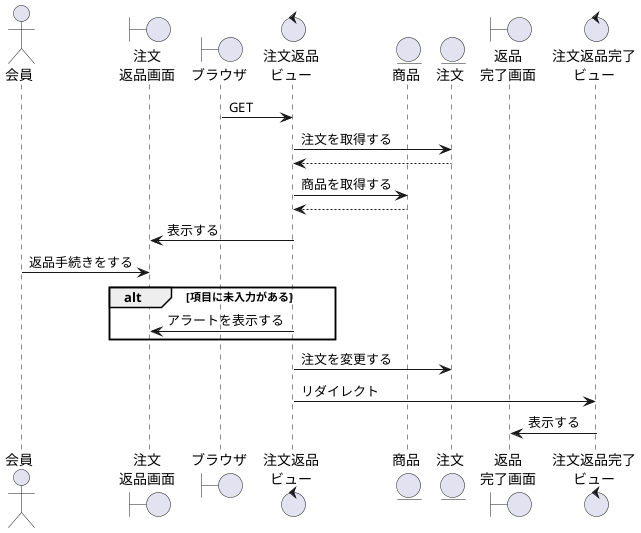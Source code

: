 @startuml return
' ①縦軸の並び順を決める
actor "会員" as act
boundary "注文\n返品画面" as orb
' コントローラーに初回アクセスするもの
boundary "ブラウザ" as brz
' コントローラーまたはビューの名称を決める
control "注文返品\nビュー" as orc
' DAOまたはモデルとなる
entity "商品" as pdt
entity "注文" as order
boundary "返品\n完了画面" as orkb
control "注文返品完了\nビュー" as orkc

brz -> orc: GET
orc -> order:注文を取得する
orc <-- order
orc -> pdt:商品を取得する
orc <-- pdt
orb <- orc:表示する
act -> orb:返品手続きをする


alt 項目に未入力がある
    orb <- orc:アラートを表示する
end

orc -> order: 注文を変更する
orc -> orkc: リダイレクト
orkb <- orkc:表示する

@enduml

